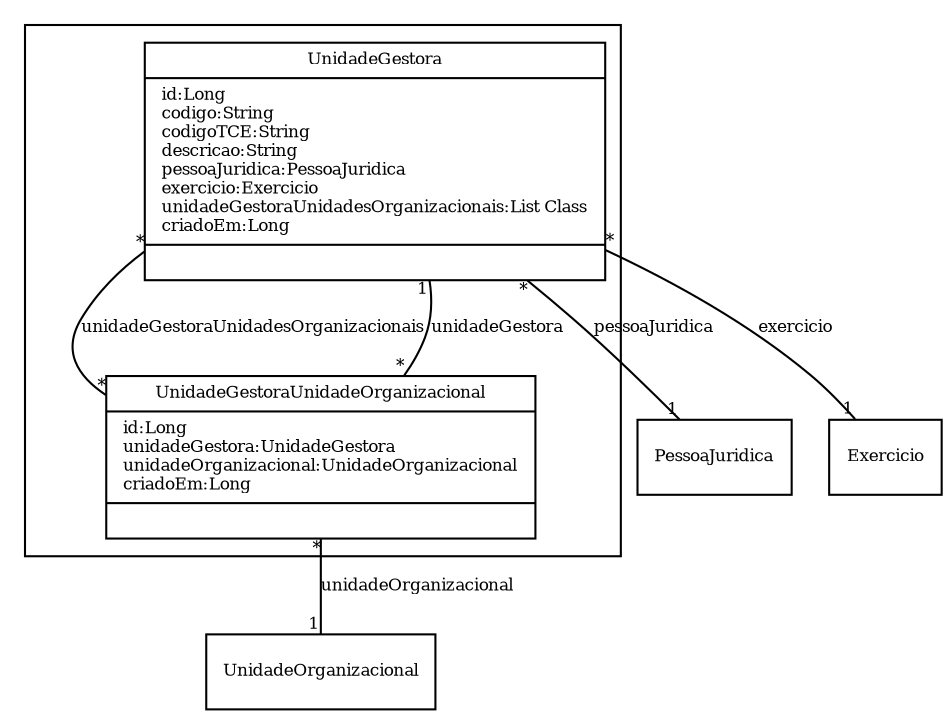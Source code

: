 digraph G{
fontname = "Times-Roman"
fontsize = 8

node [
        fontname = "Times-Roman"
        fontsize = 8
        shape = "record"
]

edge [
        fontname = "Times-Roman"
        fontsize = 8
]

subgraph clusterUNIDADE_GESTORA
{
UnidadeGestora [label = "{UnidadeGestora|id:Long\lcodigo:String\lcodigoTCE:String\ldescricao:String\lpessoaJuridica:PessoaJuridica\lexercicio:Exercicio\lunidadeGestoraUnidadesOrganizacionais:List Class\lcriadoEm:Long\l|\l}"]
UnidadeGestoraUnidadeOrganizacional [label = "{UnidadeGestoraUnidadeOrganizacional|id:Long\lunidadeGestora:UnidadeGestora\lunidadeOrganizacional:UnidadeOrganizacional\lcriadoEm:Long\l|\l}"]
}
edge [arrowhead = "none" headlabel = "1" taillabel = "*"] UnidadeGestora -> PessoaJuridica [label = "pessoaJuridica"]
edge [arrowhead = "none" headlabel = "1" taillabel = "*"] UnidadeGestora -> Exercicio [label = "exercicio"]
edge [arrowhead = "none" headlabel = "*" taillabel = "*"] UnidadeGestora -> UnidadeGestoraUnidadeOrganizacional [label = "unidadeGestoraUnidadesOrganizacionais"]
edge [arrowhead = "none" headlabel = "1" taillabel = "*"] UnidadeGestoraUnidadeOrganizacional -> UnidadeGestora [label = "unidadeGestora"]
edge [arrowhead = "none" headlabel = "1" taillabel = "*"] UnidadeGestoraUnidadeOrganizacional -> UnidadeOrganizacional [label = "unidadeOrganizacional"]
}
